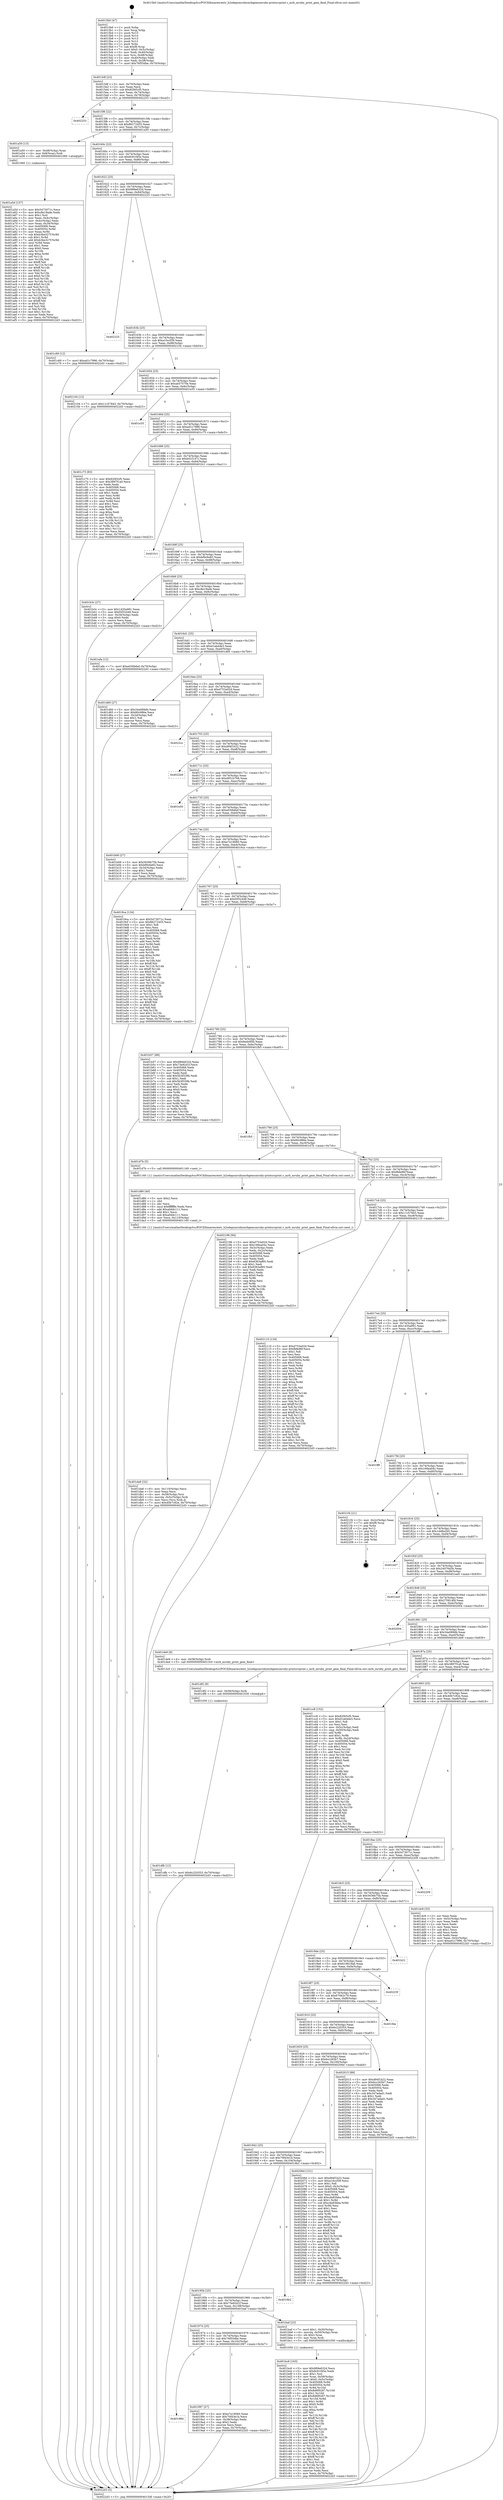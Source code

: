 digraph "0x4015b0" {
  label = "0x4015b0 (/mnt/c/Users/mathe/Desktop/tcc/POCII/binaries/extr_h2odepsmrubymrbgemsmruby-printsrcprint.c_mrb_mruby_print_gem_final_Final-ollvm.out::main(0))"
  labelloc = "t"
  node[shape=record]

  Entry [label="",width=0.3,height=0.3,shape=circle,fillcolor=black,style=filled]
  "0x4015df" [label="{
     0x4015df [23]\l
     | [instrs]\l
     &nbsp;&nbsp;0x4015df \<+3\>: mov -0x70(%rbp),%eax\l
     &nbsp;&nbsp;0x4015e2 \<+2\>: mov %eax,%ecx\l
     &nbsp;&nbsp;0x4015e4 \<+6\>: sub $0x82f45cf5,%ecx\l
     &nbsp;&nbsp;0x4015ea \<+3\>: mov %eax,-0x74(%rbp)\l
     &nbsp;&nbsp;0x4015ed \<+3\>: mov %ecx,-0x78(%rbp)\l
     &nbsp;&nbsp;0x4015f0 \<+6\>: je 0000000000402253 \<main+0xca3\>\l
  }"]
  "0x402253" [label="{
     0x402253\l
  }", style=dashed]
  "0x4015f6" [label="{
     0x4015f6 [22]\l
     | [instrs]\l
     &nbsp;&nbsp;0x4015f6 \<+5\>: jmp 00000000004015fb \<main+0x4b\>\l
     &nbsp;&nbsp;0x4015fb \<+3\>: mov -0x74(%rbp),%eax\l
     &nbsp;&nbsp;0x4015fe \<+5\>: sub $0x86272455,%eax\l
     &nbsp;&nbsp;0x401603 \<+3\>: mov %eax,-0x7c(%rbp)\l
     &nbsp;&nbsp;0x401606 \<+6\>: je 0000000000401a50 \<main+0x4a0\>\l
  }"]
  Exit [label="",width=0.3,height=0.3,shape=circle,fillcolor=black,style=filled,peripheries=2]
  "0x401a50" [label="{
     0x401a50 [13]\l
     | [instrs]\l
     &nbsp;&nbsp;0x401a50 \<+4\>: mov -0x48(%rbp),%rax\l
     &nbsp;&nbsp;0x401a54 \<+4\>: mov 0x8(%rax),%rdi\l
     &nbsp;&nbsp;0x401a58 \<+5\>: call 0000000000401060 \<atoi@plt\>\l
     | [calls]\l
     &nbsp;&nbsp;0x401060 \{1\} (unknown)\l
  }"]
  "0x40160c" [label="{
     0x40160c [22]\l
     | [instrs]\l
     &nbsp;&nbsp;0x40160c \<+5\>: jmp 0000000000401611 \<main+0x61\>\l
     &nbsp;&nbsp;0x401611 \<+3\>: mov -0x74(%rbp),%eax\l
     &nbsp;&nbsp;0x401614 \<+5\>: sub $0x8c91f45e,%eax\l
     &nbsp;&nbsp;0x401619 \<+3\>: mov %eax,-0x80(%rbp)\l
     &nbsp;&nbsp;0x40161c \<+6\>: je 0000000000401c69 \<main+0x6b9\>\l
  }"]
  "0x401dfb" [label="{
     0x401dfb [12]\l
     | [instrs]\l
     &nbsp;&nbsp;0x401dfb \<+7\>: movl $0x6c220353,-0x70(%rbp)\l
     &nbsp;&nbsp;0x401e02 \<+5\>: jmp 00000000004022d3 \<main+0xd23\>\l
  }"]
  "0x401c69" [label="{
     0x401c69 [12]\l
     | [instrs]\l
     &nbsp;&nbsp;0x401c69 \<+7\>: movl $0xad1c7996,-0x70(%rbp)\l
     &nbsp;&nbsp;0x401c70 \<+5\>: jmp 00000000004022d3 \<main+0xd23\>\l
  }"]
  "0x401622" [label="{
     0x401622 [25]\l
     | [instrs]\l
     &nbsp;&nbsp;0x401622 \<+5\>: jmp 0000000000401627 \<main+0x77\>\l
     &nbsp;&nbsp;0x401627 \<+3\>: mov -0x74(%rbp),%eax\l
     &nbsp;&nbsp;0x40162a \<+5\>: sub $0x989e632d,%eax\l
     &nbsp;&nbsp;0x40162f \<+6\>: mov %eax,-0x84(%rbp)\l
     &nbsp;&nbsp;0x401635 \<+6\>: je 0000000000402225 \<main+0xc75\>\l
  }"]
  "0x401df2" [label="{
     0x401df2 [9]\l
     | [instrs]\l
     &nbsp;&nbsp;0x401df2 \<+4\>: mov -0x58(%rbp),%rdi\l
     &nbsp;&nbsp;0x401df6 \<+5\>: call 0000000000401030 \<free@plt\>\l
     | [calls]\l
     &nbsp;&nbsp;0x401030 \{1\} (unknown)\l
  }"]
  "0x402225" [label="{
     0x402225\l
  }", style=dashed]
  "0x40163b" [label="{
     0x40163b [25]\l
     | [instrs]\l
     &nbsp;&nbsp;0x40163b \<+5\>: jmp 0000000000401640 \<main+0x90\>\l
     &nbsp;&nbsp;0x401640 \<+3\>: mov -0x74(%rbp),%eax\l
     &nbsp;&nbsp;0x401643 \<+5\>: sub $0xa10ccf39,%eax\l
     &nbsp;&nbsp;0x401648 \<+6\>: mov %eax,-0x88(%rbp)\l
     &nbsp;&nbsp;0x40164e \<+6\>: je 0000000000402104 \<main+0xb54\>\l
  }"]
  "0x401da8" [label="{
     0x401da8 [32]\l
     | [instrs]\l
     &nbsp;&nbsp;0x401da8 \<+6\>: mov -0x110(%rbp),%ecx\l
     &nbsp;&nbsp;0x401dae \<+3\>: imul %eax,%ecx\l
     &nbsp;&nbsp;0x401db1 \<+4\>: mov -0x58(%rbp),%rsi\l
     &nbsp;&nbsp;0x401db5 \<+4\>: movslq -0x5c(%rbp),%rdi\l
     &nbsp;&nbsp;0x401db9 \<+3\>: mov %ecx,(%rsi,%rdi,4)\l
     &nbsp;&nbsp;0x401dbc \<+7\>: movl $0x40b7c92e,-0x70(%rbp)\l
     &nbsp;&nbsp;0x401dc3 \<+5\>: jmp 00000000004022d3 \<main+0xd23\>\l
  }"]
  "0x402104" [label="{
     0x402104 [12]\l
     | [instrs]\l
     &nbsp;&nbsp;0x402104 \<+7\>: movl $0x11c57843,-0x70(%rbp)\l
     &nbsp;&nbsp;0x40210b \<+5\>: jmp 00000000004022d3 \<main+0xd23\>\l
  }"]
  "0x401654" [label="{
     0x401654 [25]\l
     | [instrs]\l
     &nbsp;&nbsp;0x401654 \<+5\>: jmp 0000000000401659 \<main+0xa9\>\l
     &nbsp;&nbsp;0x401659 \<+3\>: mov -0x74(%rbp),%eax\l
     &nbsp;&nbsp;0x40165c \<+5\>: sub $0xab57570e,%eax\l
     &nbsp;&nbsp;0x401661 \<+6\>: mov %eax,-0x8c(%rbp)\l
     &nbsp;&nbsp;0x401667 \<+6\>: je 0000000000401e35 \<main+0x885\>\l
  }"]
  "0x401d80" [label="{
     0x401d80 [40]\l
     | [instrs]\l
     &nbsp;&nbsp;0x401d80 \<+5\>: mov $0x2,%ecx\l
     &nbsp;&nbsp;0x401d85 \<+1\>: cltd\l
     &nbsp;&nbsp;0x401d86 \<+2\>: idiv %ecx\l
     &nbsp;&nbsp;0x401d88 \<+6\>: imul $0xfffffffe,%edx,%ecx\l
     &nbsp;&nbsp;0x401d8e \<+6\>: add $0xa0ddc111,%ecx\l
     &nbsp;&nbsp;0x401d94 \<+3\>: add $0x1,%ecx\l
     &nbsp;&nbsp;0x401d97 \<+6\>: sub $0xa0ddc111,%ecx\l
     &nbsp;&nbsp;0x401d9d \<+6\>: mov %ecx,-0x110(%rbp)\l
     &nbsp;&nbsp;0x401da3 \<+5\>: call 0000000000401160 \<next_i\>\l
     | [calls]\l
     &nbsp;&nbsp;0x401160 \{1\} (/mnt/c/Users/mathe/Desktop/tcc/POCII/binaries/extr_h2odepsmrubymrbgemsmruby-printsrcprint.c_mrb_mruby_print_gem_final_Final-ollvm.out::next_i)\l
  }"]
  "0x401e35" [label="{
     0x401e35\l
  }", style=dashed]
  "0x40166d" [label="{
     0x40166d [25]\l
     | [instrs]\l
     &nbsp;&nbsp;0x40166d \<+5\>: jmp 0000000000401672 \<main+0xc2\>\l
     &nbsp;&nbsp;0x401672 \<+3\>: mov -0x74(%rbp),%eax\l
     &nbsp;&nbsp;0x401675 \<+5\>: sub $0xad1c7996,%eax\l
     &nbsp;&nbsp;0x40167a \<+6\>: mov %eax,-0x90(%rbp)\l
     &nbsp;&nbsp;0x401680 \<+6\>: je 0000000000401c75 \<main+0x6c5\>\l
  }"]
  "0x401bc6" [label="{
     0x401bc6 [163]\l
     | [instrs]\l
     &nbsp;&nbsp;0x401bc6 \<+5\>: mov $0x989e632d,%ecx\l
     &nbsp;&nbsp;0x401bcb \<+5\>: mov $0x8c91f45e,%edx\l
     &nbsp;&nbsp;0x401bd0 \<+3\>: mov $0x1,%sil\l
     &nbsp;&nbsp;0x401bd3 \<+4\>: mov %rax,-0x58(%rbp)\l
     &nbsp;&nbsp;0x401bd7 \<+7\>: movl $0x0,-0x5c(%rbp)\l
     &nbsp;&nbsp;0x401bde \<+8\>: mov 0x405068,%r8d\l
     &nbsp;&nbsp;0x401be6 \<+8\>: mov 0x405054,%r9d\l
     &nbsp;&nbsp;0x401bee \<+3\>: mov %r8d,%r10d\l
     &nbsp;&nbsp;0x401bf1 \<+7\>: sub $0x8d6f0287,%r10d\l
     &nbsp;&nbsp;0x401bf8 \<+4\>: sub $0x1,%r10d\l
     &nbsp;&nbsp;0x401bfc \<+7\>: add $0x8d6f0287,%r10d\l
     &nbsp;&nbsp;0x401c03 \<+4\>: imul %r10d,%r8d\l
     &nbsp;&nbsp;0x401c07 \<+4\>: and $0x1,%r8d\l
     &nbsp;&nbsp;0x401c0b \<+4\>: cmp $0x0,%r8d\l
     &nbsp;&nbsp;0x401c0f \<+4\>: sete %r11b\l
     &nbsp;&nbsp;0x401c13 \<+4\>: cmp $0xa,%r9d\l
     &nbsp;&nbsp;0x401c17 \<+3\>: setl %bl\l
     &nbsp;&nbsp;0x401c1a \<+3\>: mov %r11b,%r14b\l
     &nbsp;&nbsp;0x401c1d \<+4\>: xor $0xff,%r14b\l
     &nbsp;&nbsp;0x401c21 \<+3\>: mov %bl,%r15b\l
     &nbsp;&nbsp;0x401c24 \<+4\>: xor $0xff,%r15b\l
     &nbsp;&nbsp;0x401c28 \<+4\>: xor $0x1,%sil\l
     &nbsp;&nbsp;0x401c2c \<+3\>: mov %r14b,%r12b\l
     &nbsp;&nbsp;0x401c2f \<+4\>: and $0xff,%r12b\l
     &nbsp;&nbsp;0x401c33 \<+3\>: and %sil,%r11b\l
     &nbsp;&nbsp;0x401c36 \<+3\>: mov %r15b,%r13b\l
     &nbsp;&nbsp;0x401c39 \<+4\>: and $0xff,%r13b\l
     &nbsp;&nbsp;0x401c3d \<+3\>: and %sil,%bl\l
     &nbsp;&nbsp;0x401c40 \<+3\>: or %r11b,%r12b\l
     &nbsp;&nbsp;0x401c43 \<+3\>: or %bl,%r13b\l
     &nbsp;&nbsp;0x401c46 \<+3\>: xor %r13b,%r12b\l
     &nbsp;&nbsp;0x401c49 \<+3\>: or %r15b,%r14b\l
     &nbsp;&nbsp;0x401c4c \<+4\>: xor $0xff,%r14b\l
     &nbsp;&nbsp;0x401c50 \<+4\>: or $0x1,%sil\l
     &nbsp;&nbsp;0x401c54 \<+3\>: and %sil,%r14b\l
     &nbsp;&nbsp;0x401c57 \<+3\>: or %r14b,%r12b\l
     &nbsp;&nbsp;0x401c5a \<+4\>: test $0x1,%r12b\l
     &nbsp;&nbsp;0x401c5e \<+3\>: cmovne %edx,%ecx\l
     &nbsp;&nbsp;0x401c61 \<+3\>: mov %ecx,-0x70(%rbp)\l
     &nbsp;&nbsp;0x401c64 \<+5\>: jmp 00000000004022d3 \<main+0xd23\>\l
  }"]
  "0x401c75" [label="{
     0x401c75 [83]\l
     | [instrs]\l
     &nbsp;&nbsp;0x401c75 \<+5\>: mov $0x82f45cf5,%eax\l
     &nbsp;&nbsp;0x401c7a \<+5\>: mov $0x3897f1a0,%ecx\l
     &nbsp;&nbsp;0x401c7f \<+2\>: xor %edx,%edx\l
     &nbsp;&nbsp;0x401c81 \<+7\>: mov 0x405068,%esi\l
     &nbsp;&nbsp;0x401c88 \<+7\>: mov 0x405054,%edi\l
     &nbsp;&nbsp;0x401c8f \<+3\>: sub $0x1,%edx\l
     &nbsp;&nbsp;0x401c92 \<+3\>: mov %esi,%r8d\l
     &nbsp;&nbsp;0x401c95 \<+3\>: add %edx,%r8d\l
     &nbsp;&nbsp;0x401c98 \<+4\>: imul %r8d,%esi\l
     &nbsp;&nbsp;0x401c9c \<+3\>: and $0x1,%esi\l
     &nbsp;&nbsp;0x401c9f \<+3\>: cmp $0x0,%esi\l
     &nbsp;&nbsp;0x401ca2 \<+4\>: sete %r9b\l
     &nbsp;&nbsp;0x401ca6 \<+3\>: cmp $0xa,%edi\l
     &nbsp;&nbsp;0x401ca9 \<+4\>: setl %r10b\l
     &nbsp;&nbsp;0x401cad \<+3\>: mov %r9b,%r11b\l
     &nbsp;&nbsp;0x401cb0 \<+3\>: and %r10b,%r11b\l
     &nbsp;&nbsp;0x401cb3 \<+3\>: xor %r10b,%r9b\l
     &nbsp;&nbsp;0x401cb6 \<+3\>: or %r9b,%r11b\l
     &nbsp;&nbsp;0x401cb9 \<+4\>: test $0x1,%r11b\l
     &nbsp;&nbsp;0x401cbd \<+3\>: cmovne %ecx,%eax\l
     &nbsp;&nbsp;0x401cc0 \<+3\>: mov %eax,-0x70(%rbp)\l
     &nbsp;&nbsp;0x401cc3 \<+5\>: jmp 00000000004022d3 \<main+0xd23\>\l
  }"]
  "0x401686" [label="{
     0x401686 [25]\l
     | [instrs]\l
     &nbsp;&nbsp;0x401686 \<+5\>: jmp 000000000040168b \<main+0xdb\>\l
     &nbsp;&nbsp;0x40168b \<+3\>: mov -0x74(%rbp),%eax\l
     &nbsp;&nbsp;0x40168e \<+5\>: sub $0xb01f147c,%eax\l
     &nbsp;&nbsp;0x401693 \<+6\>: mov %eax,-0x94(%rbp)\l
     &nbsp;&nbsp;0x401699 \<+6\>: je 0000000000401fc1 \<main+0xa11\>\l
  }"]
  "0x401a5d" [label="{
     0x401a5d [157]\l
     | [instrs]\l
     &nbsp;&nbsp;0x401a5d \<+5\>: mov $0x5473071c,%ecx\l
     &nbsp;&nbsp;0x401a62 \<+5\>: mov $0xc8e19ade,%edx\l
     &nbsp;&nbsp;0x401a67 \<+3\>: mov $0x1,%sil\l
     &nbsp;&nbsp;0x401a6a \<+3\>: mov %eax,-0x4c(%rbp)\l
     &nbsp;&nbsp;0x401a6d \<+3\>: mov -0x4c(%rbp),%eax\l
     &nbsp;&nbsp;0x401a70 \<+3\>: mov %eax,-0x34(%rbp)\l
     &nbsp;&nbsp;0x401a73 \<+7\>: mov 0x405068,%eax\l
     &nbsp;&nbsp;0x401a7a \<+8\>: mov 0x405054,%r8d\l
     &nbsp;&nbsp;0x401a82 \<+3\>: mov %eax,%r9d\l
     &nbsp;&nbsp;0x401a85 \<+7\>: sub $0xb3be327f,%r9d\l
     &nbsp;&nbsp;0x401a8c \<+4\>: sub $0x1,%r9d\l
     &nbsp;&nbsp;0x401a90 \<+7\>: add $0xb3be327f,%r9d\l
     &nbsp;&nbsp;0x401a97 \<+4\>: imul %r9d,%eax\l
     &nbsp;&nbsp;0x401a9b \<+3\>: and $0x1,%eax\l
     &nbsp;&nbsp;0x401a9e \<+3\>: cmp $0x0,%eax\l
     &nbsp;&nbsp;0x401aa1 \<+4\>: sete %r10b\l
     &nbsp;&nbsp;0x401aa5 \<+4\>: cmp $0xa,%r8d\l
     &nbsp;&nbsp;0x401aa9 \<+4\>: setl %r11b\l
     &nbsp;&nbsp;0x401aad \<+3\>: mov %r10b,%bl\l
     &nbsp;&nbsp;0x401ab0 \<+3\>: xor $0xff,%bl\l
     &nbsp;&nbsp;0x401ab3 \<+3\>: mov %r11b,%r14b\l
     &nbsp;&nbsp;0x401ab6 \<+4\>: xor $0xff,%r14b\l
     &nbsp;&nbsp;0x401aba \<+4\>: xor $0x0,%sil\l
     &nbsp;&nbsp;0x401abe \<+3\>: mov %bl,%r15b\l
     &nbsp;&nbsp;0x401ac1 \<+4\>: and $0x0,%r15b\l
     &nbsp;&nbsp;0x401ac5 \<+3\>: and %sil,%r10b\l
     &nbsp;&nbsp;0x401ac8 \<+3\>: mov %r14b,%r12b\l
     &nbsp;&nbsp;0x401acb \<+4\>: and $0x0,%r12b\l
     &nbsp;&nbsp;0x401acf \<+3\>: and %sil,%r11b\l
     &nbsp;&nbsp;0x401ad2 \<+3\>: or %r10b,%r15b\l
     &nbsp;&nbsp;0x401ad5 \<+3\>: or %r11b,%r12b\l
     &nbsp;&nbsp;0x401ad8 \<+3\>: xor %r12b,%r15b\l
     &nbsp;&nbsp;0x401adb \<+3\>: or %r14b,%bl\l
     &nbsp;&nbsp;0x401ade \<+3\>: xor $0xff,%bl\l
     &nbsp;&nbsp;0x401ae1 \<+4\>: or $0x0,%sil\l
     &nbsp;&nbsp;0x401ae5 \<+3\>: and %sil,%bl\l
     &nbsp;&nbsp;0x401ae8 \<+3\>: or %bl,%r15b\l
     &nbsp;&nbsp;0x401aeb \<+4\>: test $0x1,%r15b\l
     &nbsp;&nbsp;0x401aef \<+3\>: cmovne %edx,%ecx\l
     &nbsp;&nbsp;0x401af2 \<+3\>: mov %ecx,-0x70(%rbp)\l
     &nbsp;&nbsp;0x401af5 \<+5\>: jmp 00000000004022d3 \<main+0xd23\>\l
  }"]
  "0x401fc1" [label="{
     0x401fc1\l
  }", style=dashed]
  "0x40169f" [label="{
     0x40169f [25]\l
     | [instrs]\l
     &nbsp;&nbsp;0x40169f \<+5\>: jmp 00000000004016a4 \<main+0xf4\>\l
     &nbsp;&nbsp;0x4016a4 \<+3\>: mov -0x74(%rbp),%eax\l
     &nbsp;&nbsp;0x4016a7 \<+5\>: sub $0xbf9c6e83,%eax\l
     &nbsp;&nbsp;0x4016ac \<+6\>: mov %eax,-0x98(%rbp)\l
     &nbsp;&nbsp;0x4016b2 \<+6\>: je 0000000000401b3c \<main+0x58c\>\l
  }"]
  "0x4015b0" [label="{
     0x4015b0 [47]\l
     | [instrs]\l
     &nbsp;&nbsp;0x4015b0 \<+1\>: push %rbp\l
     &nbsp;&nbsp;0x4015b1 \<+3\>: mov %rsp,%rbp\l
     &nbsp;&nbsp;0x4015b4 \<+2\>: push %r15\l
     &nbsp;&nbsp;0x4015b6 \<+2\>: push %r14\l
     &nbsp;&nbsp;0x4015b8 \<+2\>: push %r13\l
     &nbsp;&nbsp;0x4015ba \<+2\>: push %r12\l
     &nbsp;&nbsp;0x4015bc \<+1\>: push %rbx\l
     &nbsp;&nbsp;0x4015bd \<+7\>: sub $0xf8,%rsp\l
     &nbsp;&nbsp;0x4015c4 \<+7\>: movl $0x0,-0x3c(%rbp)\l
     &nbsp;&nbsp;0x4015cb \<+3\>: mov %edi,-0x40(%rbp)\l
     &nbsp;&nbsp;0x4015ce \<+4\>: mov %rsi,-0x48(%rbp)\l
     &nbsp;&nbsp;0x4015d2 \<+3\>: mov -0x40(%rbp),%edi\l
     &nbsp;&nbsp;0x4015d5 \<+3\>: mov %edi,-0x38(%rbp)\l
     &nbsp;&nbsp;0x4015d8 \<+7\>: movl $0x76f55dbe,-0x70(%rbp)\l
  }"]
  "0x401b3c" [label="{
     0x401b3c [27]\l
     | [instrs]\l
     &nbsp;&nbsp;0x401b3c \<+5\>: mov $0x1435a991,%eax\l
     &nbsp;&nbsp;0x401b41 \<+5\>: mov $0xf2f32449,%ecx\l
     &nbsp;&nbsp;0x401b46 \<+3\>: mov -0x34(%rbp),%edx\l
     &nbsp;&nbsp;0x401b49 \<+3\>: cmp $0x0,%edx\l
     &nbsp;&nbsp;0x401b4c \<+3\>: cmove %ecx,%eax\l
     &nbsp;&nbsp;0x401b4f \<+3\>: mov %eax,-0x70(%rbp)\l
     &nbsp;&nbsp;0x401b52 \<+5\>: jmp 00000000004022d3 \<main+0xd23\>\l
  }"]
  "0x4016b8" [label="{
     0x4016b8 [25]\l
     | [instrs]\l
     &nbsp;&nbsp;0x4016b8 \<+5\>: jmp 00000000004016bd \<main+0x10d\>\l
     &nbsp;&nbsp;0x4016bd \<+3\>: mov -0x74(%rbp),%eax\l
     &nbsp;&nbsp;0x4016c0 \<+5\>: sub $0xc8e19ade,%eax\l
     &nbsp;&nbsp;0x4016c5 \<+6\>: mov %eax,-0x9c(%rbp)\l
     &nbsp;&nbsp;0x4016cb \<+6\>: je 0000000000401afa \<main+0x54a\>\l
  }"]
  "0x4022d3" [label="{
     0x4022d3 [5]\l
     | [instrs]\l
     &nbsp;&nbsp;0x4022d3 \<+5\>: jmp 00000000004015df \<main+0x2f\>\l
  }"]
  "0x401afa" [label="{
     0x401afa [12]\l
     | [instrs]\l
     &nbsp;&nbsp;0x401afa \<+7\>: movl $0xe030b6ef,-0x70(%rbp)\l
     &nbsp;&nbsp;0x401b01 \<+5\>: jmp 00000000004022d3 \<main+0xd23\>\l
  }"]
  "0x4016d1" [label="{
     0x4016d1 [25]\l
     | [instrs]\l
     &nbsp;&nbsp;0x4016d1 \<+5\>: jmp 00000000004016d6 \<main+0x126\>\l
     &nbsp;&nbsp;0x4016d6 \<+3\>: mov -0x74(%rbp),%eax\l
     &nbsp;&nbsp;0x4016d9 \<+5\>: sub $0xd1ab4de3,%eax\l
     &nbsp;&nbsp;0x4016de \<+6\>: mov %eax,-0xa0(%rbp)\l
     &nbsp;&nbsp;0x4016e4 \<+6\>: je 0000000000401d60 \<main+0x7b0\>\l
  }"]
  "0x40198d" [label="{
     0x40198d\l
  }", style=dashed]
  "0x401d60" [label="{
     0x401d60 [27]\l
     | [instrs]\l
     &nbsp;&nbsp;0x401d60 \<+5\>: mov $0x34a089db,%eax\l
     &nbsp;&nbsp;0x401d65 \<+5\>: mov $0x80c986e,%ecx\l
     &nbsp;&nbsp;0x401d6a \<+3\>: mov -0x2d(%rbp),%dl\l
     &nbsp;&nbsp;0x401d6d \<+3\>: test $0x1,%dl\l
     &nbsp;&nbsp;0x401d70 \<+3\>: cmovne %ecx,%eax\l
     &nbsp;&nbsp;0x401d73 \<+3\>: mov %eax,-0x70(%rbp)\l
     &nbsp;&nbsp;0x401d76 \<+5\>: jmp 00000000004022d3 \<main+0xd23\>\l
  }"]
  "0x4016ea" [label="{
     0x4016ea [25]\l
     | [instrs]\l
     &nbsp;&nbsp;0x4016ea \<+5\>: jmp 00000000004016ef \<main+0x13f\>\l
     &nbsp;&nbsp;0x4016ef \<+3\>: mov -0x74(%rbp),%eax\l
     &nbsp;&nbsp;0x4016f2 \<+5\>: sub $0xd753a02d,%eax\l
     &nbsp;&nbsp;0x4016f7 \<+6\>: mov %eax,-0xa4(%rbp)\l
     &nbsp;&nbsp;0x4016fd \<+6\>: je 00000000004022cc \<main+0xd1c\>\l
  }"]
  "0x401997" [label="{
     0x401997 [27]\l
     | [instrs]\l
     &nbsp;&nbsp;0x401997 \<+5\>: mov $0xe7e19060,%eax\l
     &nbsp;&nbsp;0x40199c \<+5\>: mov $0x70f43e1b,%ecx\l
     &nbsp;&nbsp;0x4019a1 \<+3\>: mov -0x38(%rbp),%edx\l
     &nbsp;&nbsp;0x4019a4 \<+3\>: cmp $0x2,%edx\l
     &nbsp;&nbsp;0x4019a7 \<+3\>: cmovne %ecx,%eax\l
     &nbsp;&nbsp;0x4019aa \<+3\>: mov %eax,-0x70(%rbp)\l
     &nbsp;&nbsp;0x4019ad \<+5\>: jmp 00000000004022d3 \<main+0xd23\>\l
  }"]
  "0x4022cc" [label="{
     0x4022cc\l
  }", style=dashed]
  "0x401703" [label="{
     0x401703 [25]\l
     | [instrs]\l
     &nbsp;&nbsp;0x401703 \<+5\>: jmp 0000000000401708 \<main+0x158\>\l
     &nbsp;&nbsp;0x401708 \<+3\>: mov -0x74(%rbp),%eax\l
     &nbsp;&nbsp;0x40170b \<+5\>: sub $0xd94f1b22,%eax\l
     &nbsp;&nbsp;0x401710 \<+6\>: mov %eax,-0xa8(%rbp)\l
     &nbsp;&nbsp;0x401716 \<+6\>: je 00000000004022b9 \<main+0xd09\>\l
  }"]
  "0x401974" [label="{
     0x401974 [25]\l
     | [instrs]\l
     &nbsp;&nbsp;0x401974 \<+5\>: jmp 0000000000401979 \<main+0x3c9\>\l
     &nbsp;&nbsp;0x401979 \<+3\>: mov -0x74(%rbp),%eax\l
     &nbsp;&nbsp;0x40197c \<+5\>: sub $0x76f55dbe,%eax\l
     &nbsp;&nbsp;0x401981 \<+6\>: mov %eax,-0x10c(%rbp)\l
     &nbsp;&nbsp;0x401987 \<+6\>: je 0000000000401997 \<main+0x3e7\>\l
  }"]
  "0x4022b9" [label="{
     0x4022b9\l
  }", style=dashed]
  "0x40171c" [label="{
     0x40171c [25]\l
     | [instrs]\l
     &nbsp;&nbsp;0x40171c \<+5\>: jmp 0000000000401721 \<main+0x171\>\l
     &nbsp;&nbsp;0x401721 \<+3\>: mov -0x74(%rbp),%eax\l
     &nbsp;&nbsp;0x401724 \<+5\>: sub $0xd951b766,%eax\l
     &nbsp;&nbsp;0x401729 \<+6\>: mov %eax,-0xac(%rbp)\l
     &nbsp;&nbsp;0x40172f \<+6\>: je 0000000000401e50 \<main+0x8a0\>\l
  }"]
  "0x401baf" [label="{
     0x401baf [23]\l
     | [instrs]\l
     &nbsp;&nbsp;0x401baf \<+7\>: movl $0x1,-0x50(%rbp)\l
     &nbsp;&nbsp;0x401bb6 \<+4\>: movslq -0x50(%rbp),%rax\l
     &nbsp;&nbsp;0x401bba \<+4\>: shl $0x2,%rax\l
     &nbsp;&nbsp;0x401bbe \<+3\>: mov %rax,%rdi\l
     &nbsp;&nbsp;0x401bc1 \<+5\>: call 0000000000401050 \<malloc@plt\>\l
     | [calls]\l
     &nbsp;&nbsp;0x401050 \{1\} (unknown)\l
  }"]
  "0x401e50" [label="{
     0x401e50\l
  }", style=dashed]
  "0x401735" [label="{
     0x401735 [25]\l
     | [instrs]\l
     &nbsp;&nbsp;0x401735 \<+5\>: jmp 000000000040173a \<main+0x18a\>\l
     &nbsp;&nbsp;0x40173a \<+3\>: mov -0x74(%rbp),%eax\l
     &nbsp;&nbsp;0x40173d \<+5\>: sub $0xe030b6ef,%eax\l
     &nbsp;&nbsp;0x401742 \<+6\>: mov %eax,-0xb0(%rbp)\l
     &nbsp;&nbsp;0x401748 \<+6\>: je 0000000000401b06 \<main+0x556\>\l
  }"]
  "0x40195b" [label="{
     0x40195b [25]\l
     | [instrs]\l
     &nbsp;&nbsp;0x40195b \<+5\>: jmp 0000000000401960 \<main+0x3b0\>\l
     &nbsp;&nbsp;0x401960 \<+3\>: mov -0x74(%rbp),%eax\l
     &nbsp;&nbsp;0x401963 \<+5\>: sub $0x73e92d1f,%eax\l
     &nbsp;&nbsp;0x401968 \<+6\>: mov %eax,-0x108(%rbp)\l
     &nbsp;&nbsp;0x40196e \<+6\>: je 0000000000401baf \<main+0x5ff\>\l
  }"]
  "0x401b06" [label="{
     0x401b06 [27]\l
     | [instrs]\l
     &nbsp;&nbsp;0x401b06 \<+5\>: mov $0x5636b75b,%eax\l
     &nbsp;&nbsp;0x401b0b \<+5\>: mov $0xbf9c6e83,%ecx\l
     &nbsp;&nbsp;0x401b10 \<+3\>: mov -0x34(%rbp),%edx\l
     &nbsp;&nbsp;0x401b13 \<+3\>: cmp $0x1,%edx\l
     &nbsp;&nbsp;0x401b16 \<+3\>: cmovl %ecx,%eax\l
     &nbsp;&nbsp;0x401b19 \<+3\>: mov %eax,-0x70(%rbp)\l
     &nbsp;&nbsp;0x401b1c \<+5\>: jmp 00000000004022d3 \<main+0xd23\>\l
  }"]
  "0x40174e" [label="{
     0x40174e [25]\l
     | [instrs]\l
     &nbsp;&nbsp;0x40174e \<+5\>: jmp 0000000000401753 \<main+0x1a3\>\l
     &nbsp;&nbsp;0x401753 \<+3\>: mov -0x74(%rbp),%eax\l
     &nbsp;&nbsp;0x401756 \<+5\>: sub $0xe7e19060,%eax\l
     &nbsp;&nbsp;0x40175b \<+6\>: mov %eax,-0xb4(%rbp)\l
     &nbsp;&nbsp;0x401761 \<+6\>: je 00000000004019ca \<main+0x41a\>\l
  }"]
  "0x4019b2" [label="{
     0x4019b2\l
  }", style=dashed]
  "0x4019ca" [label="{
     0x4019ca [134]\l
     | [instrs]\l
     &nbsp;&nbsp;0x4019ca \<+5\>: mov $0x5473071c,%eax\l
     &nbsp;&nbsp;0x4019cf \<+5\>: mov $0x86272455,%ecx\l
     &nbsp;&nbsp;0x4019d4 \<+2\>: mov $0x1,%dl\l
     &nbsp;&nbsp;0x4019d6 \<+2\>: xor %esi,%esi\l
     &nbsp;&nbsp;0x4019d8 \<+7\>: mov 0x405068,%edi\l
     &nbsp;&nbsp;0x4019df \<+8\>: mov 0x405054,%r8d\l
     &nbsp;&nbsp;0x4019e7 \<+3\>: sub $0x1,%esi\l
     &nbsp;&nbsp;0x4019ea \<+3\>: mov %edi,%r9d\l
     &nbsp;&nbsp;0x4019ed \<+3\>: add %esi,%r9d\l
     &nbsp;&nbsp;0x4019f0 \<+4\>: imul %r9d,%edi\l
     &nbsp;&nbsp;0x4019f4 \<+3\>: and $0x1,%edi\l
     &nbsp;&nbsp;0x4019f7 \<+3\>: cmp $0x0,%edi\l
     &nbsp;&nbsp;0x4019fa \<+4\>: sete %r10b\l
     &nbsp;&nbsp;0x4019fe \<+4\>: cmp $0xa,%r8d\l
     &nbsp;&nbsp;0x401a02 \<+4\>: setl %r11b\l
     &nbsp;&nbsp;0x401a06 \<+3\>: mov %r10b,%bl\l
     &nbsp;&nbsp;0x401a09 \<+3\>: xor $0xff,%bl\l
     &nbsp;&nbsp;0x401a0c \<+3\>: mov %r11b,%r14b\l
     &nbsp;&nbsp;0x401a0f \<+4\>: xor $0xff,%r14b\l
     &nbsp;&nbsp;0x401a13 \<+3\>: xor $0x0,%dl\l
     &nbsp;&nbsp;0x401a16 \<+3\>: mov %bl,%r15b\l
     &nbsp;&nbsp;0x401a19 \<+4\>: and $0x0,%r15b\l
     &nbsp;&nbsp;0x401a1d \<+3\>: and %dl,%r10b\l
     &nbsp;&nbsp;0x401a20 \<+3\>: mov %r14b,%r12b\l
     &nbsp;&nbsp;0x401a23 \<+4\>: and $0x0,%r12b\l
     &nbsp;&nbsp;0x401a27 \<+3\>: and %dl,%r11b\l
     &nbsp;&nbsp;0x401a2a \<+3\>: or %r10b,%r15b\l
     &nbsp;&nbsp;0x401a2d \<+3\>: or %r11b,%r12b\l
     &nbsp;&nbsp;0x401a30 \<+3\>: xor %r12b,%r15b\l
     &nbsp;&nbsp;0x401a33 \<+3\>: or %r14b,%bl\l
     &nbsp;&nbsp;0x401a36 \<+3\>: xor $0xff,%bl\l
     &nbsp;&nbsp;0x401a39 \<+3\>: or $0x0,%dl\l
     &nbsp;&nbsp;0x401a3c \<+2\>: and %dl,%bl\l
     &nbsp;&nbsp;0x401a3e \<+3\>: or %bl,%r15b\l
     &nbsp;&nbsp;0x401a41 \<+4\>: test $0x1,%r15b\l
     &nbsp;&nbsp;0x401a45 \<+3\>: cmovne %ecx,%eax\l
     &nbsp;&nbsp;0x401a48 \<+3\>: mov %eax,-0x70(%rbp)\l
     &nbsp;&nbsp;0x401a4b \<+5\>: jmp 00000000004022d3 \<main+0xd23\>\l
  }"]
  "0x401767" [label="{
     0x401767 [25]\l
     | [instrs]\l
     &nbsp;&nbsp;0x401767 \<+5\>: jmp 000000000040176c \<main+0x1bc\>\l
     &nbsp;&nbsp;0x40176c \<+3\>: mov -0x74(%rbp),%eax\l
     &nbsp;&nbsp;0x40176f \<+5\>: sub $0xf2f32449,%eax\l
     &nbsp;&nbsp;0x401774 \<+6\>: mov %eax,-0xb8(%rbp)\l
     &nbsp;&nbsp;0x40177a \<+6\>: je 0000000000401b57 \<main+0x5a7\>\l
  }"]
  "0x401942" [label="{
     0x401942 [25]\l
     | [instrs]\l
     &nbsp;&nbsp;0x401942 \<+5\>: jmp 0000000000401947 \<main+0x397\>\l
     &nbsp;&nbsp;0x401947 \<+3\>: mov -0x74(%rbp),%eax\l
     &nbsp;&nbsp;0x40194a \<+5\>: sub $0x70f43e1b,%eax\l
     &nbsp;&nbsp;0x40194f \<+6\>: mov %eax,-0x104(%rbp)\l
     &nbsp;&nbsp;0x401955 \<+6\>: je 00000000004019b2 \<main+0x402\>\l
  }"]
  "0x401b57" [label="{
     0x401b57 [88]\l
     | [instrs]\l
     &nbsp;&nbsp;0x401b57 \<+5\>: mov $0x989e632d,%eax\l
     &nbsp;&nbsp;0x401b5c \<+5\>: mov $0x73e92d1f,%ecx\l
     &nbsp;&nbsp;0x401b61 \<+7\>: mov 0x405068,%edx\l
     &nbsp;&nbsp;0x401b68 \<+7\>: mov 0x405054,%esi\l
     &nbsp;&nbsp;0x401b6f \<+2\>: mov %edx,%edi\l
     &nbsp;&nbsp;0x401b71 \<+6\>: add $0x5b3f339b,%edi\l
     &nbsp;&nbsp;0x401b77 \<+3\>: sub $0x1,%edi\l
     &nbsp;&nbsp;0x401b7a \<+6\>: sub $0x5b3f339b,%edi\l
     &nbsp;&nbsp;0x401b80 \<+3\>: imul %edi,%edx\l
     &nbsp;&nbsp;0x401b83 \<+3\>: and $0x1,%edx\l
     &nbsp;&nbsp;0x401b86 \<+3\>: cmp $0x0,%edx\l
     &nbsp;&nbsp;0x401b89 \<+4\>: sete %r8b\l
     &nbsp;&nbsp;0x401b8d \<+3\>: cmp $0xa,%esi\l
     &nbsp;&nbsp;0x401b90 \<+4\>: setl %r9b\l
     &nbsp;&nbsp;0x401b94 \<+3\>: mov %r8b,%r10b\l
     &nbsp;&nbsp;0x401b97 \<+3\>: and %r9b,%r10b\l
     &nbsp;&nbsp;0x401b9a \<+3\>: xor %r9b,%r8b\l
     &nbsp;&nbsp;0x401b9d \<+3\>: or %r8b,%r10b\l
     &nbsp;&nbsp;0x401ba0 \<+4\>: test $0x1,%r10b\l
     &nbsp;&nbsp;0x401ba4 \<+3\>: cmovne %ecx,%eax\l
     &nbsp;&nbsp;0x401ba7 \<+3\>: mov %eax,-0x70(%rbp)\l
     &nbsp;&nbsp;0x401baa \<+5\>: jmp 00000000004022d3 \<main+0xd23\>\l
  }"]
  "0x401780" [label="{
     0x401780 [25]\l
     | [instrs]\l
     &nbsp;&nbsp;0x401780 \<+5\>: jmp 0000000000401785 \<main+0x1d5\>\l
     &nbsp;&nbsp;0x401785 \<+3\>: mov -0x74(%rbp),%eax\l
     &nbsp;&nbsp;0x401788 \<+5\>: sub $0xfeeb0f5b,%eax\l
     &nbsp;&nbsp;0x40178d \<+6\>: mov %eax,-0xbc(%rbp)\l
     &nbsp;&nbsp;0x401793 \<+6\>: je 0000000000401fb5 \<main+0xa05\>\l
  }"]
  "0x40206d" [label="{
     0x40206d [151]\l
     | [instrs]\l
     &nbsp;&nbsp;0x40206d \<+5\>: mov $0xd94f1b22,%eax\l
     &nbsp;&nbsp;0x402072 \<+5\>: mov $0xa10ccf39,%ecx\l
     &nbsp;&nbsp;0x402077 \<+2\>: mov $0x1,%dl\l
     &nbsp;&nbsp;0x402079 \<+7\>: movl $0x0,-0x3c(%rbp)\l
     &nbsp;&nbsp;0x402080 \<+7\>: mov 0x405068,%esi\l
     &nbsp;&nbsp;0x402087 \<+7\>: mov 0x405054,%edi\l
     &nbsp;&nbsp;0x40208e \<+3\>: mov %esi,%r8d\l
     &nbsp;&nbsp;0x402091 \<+7\>: add $0xcda83bba,%r8d\l
     &nbsp;&nbsp;0x402098 \<+4\>: sub $0x1,%r8d\l
     &nbsp;&nbsp;0x40209c \<+7\>: sub $0xcda83bba,%r8d\l
     &nbsp;&nbsp;0x4020a3 \<+4\>: imul %r8d,%esi\l
     &nbsp;&nbsp;0x4020a7 \<+3\>: and $0x1,%esi\l
     &nbsp;&nbsp;0x4020aa \<+3\>: cmp $0x0,%esi\l
     &nbsp;&nbsp;0x4020ad \<+4\>: sete %r9b\l
     &nbsp;&nbsp;0x4020b1 \<+3\>: cmp $0xa,%edi\l
     &nbsp;&nbsp;0x4020b4 \<+4\>: setl %r10b\l
     &nbsp;&nbsp;0x4020b8 \<+3\>: mov %r9b,%r11b\l
     &nbsp;&nbsp;0x4020bb \<+4\>: xor $0xff,%r11b\l
     &nbsp;&nbsp;0x4020bf \<+3\>: mov %r10b,%bl\l
     &nbsp;&nbsp;0x4020c2 \<+3\>: xor $0xff,%bl\l
     &nbsp;&nbsp;0x4020c5 \<+3\>: xor $0x0,%dl\l
     &nbsp;&nbsp;0x4020c8 \<+3\>: mov %r11b,%r14b\l
     &nbsp;&nbsp;0x4020cb \<+4\>: and $0x0,%r14b\l
     &nbsp;&nbsp;0x4020cf \<+3\>: and %dl,%r9b\l
     &nbsp;&nbsp;0x4020d2 \<+3\>: mov %bl,%r15b\l
     &nbsp;&nbsp;0x4020d5 \<+4\>: and $0x0,%r15b\l
     &nbsp;&nbsp;0x4020d9 \<+3\>: and %dl,%r10b\l
     &nbsp;&nbsp;0x4020dc \<+3\>: or %r9b,%r14b\l
     &nbsp;&nbsp;0x4020df \<+3\>: or %r10b,%r15b\l
     &nbsp;&nbsp;0x4020e2 \<+3\>: xor %r15b,%r14b\l
     &nbsp;&nbsp;0x4020e5 \<+3\>: or %bl,%r11b\l
     &nbsp;&nbsp;0x4020e8 \<+4\>: xor $0xff,%r11b\l
     &nbsp;&nbsp;0x4020ec \<+3\>: or $0x0,%dl\l
     &nbsp;&nbsp;0x4020ef \<+3\>: and %dl,%r11b\l
     &nbsp;&nbsp;0x4020f2 \<+3\>: or %r11b,%r14b\l
     &nbsp;&nbsp;0x4020f5 \<+4\>: test $0x1,%r14b\l
     &nbsp;&nbsp;0x4020f9 \<+3\>: cmovne %ecx,%eax\l
     &nbsp;&nbsp;0x4020fc \<+3\>: mov %eax,-0x70(%rbp)\l
     &nbsp;&nbsp;0x4020ff \<+5\>: jmp 00000000004022d3 \<main+0xd23\>\l
  }"]
  "0x401fb5" [label="{
     0x401fb5\l
  }", style=dashed]
  "0x401799" [label="{
     0x401799 [25]\l
     | [instrs]\l
     &nbsp;&nbsp;0x401799 \<+5\>: jmp 000000000040179e \<main+0x1ee\>\l
     &nbsp;&nbsp;0x40179e \<+3\>: mov -0x74(%rbp),%eax\l
     &nbsp;&nbsp;0x4017a1 \<+5\>: sub $0x80c986e,%eax\l
     &nbsp;&nbsp;0x4017a6 \<+6\>: mov %eax,-0xc0(%rbp)\l
     &nbsp;&nbsp;0x4017ac \<+6\>: je 0000000000401d7b \<main+0x7cb\>\l
  }"]
  "0x401929" [label="{
     0x401929 [25]\l
     | [instrs]\l
     &nbsp;&nbsp;0x401929 \<+5\>: jmp 000000000040192e \<main+0x37e\>\l
     &nbsp;&nbsp;0x40192e \<+3\>: mov -0x74(%rbp),%eax\l
     &nbsp;&nbsp;0x401931 \<+5\>: sub $0x6cc265b7,%eax\l
     &nbsp;&nbsp;0x401936 \<+6\>: mov %eax,-0x100(%rbp)\l
     &nbsp;&nbsp;0x40193c \<+6\>: je 000000000040206d \<main+0xabd\>\l
  }"]
  "0x401d7b" [label="{
     0x401d7b [5]\l
     | [instrs]\l
     &nbsp;&nbsp;0x401d7b \<+5\>: call 0000000000401160 \<next_i\>\l
     | [calls]\l
     &nbsp;&nbsp;0x401160 \{1\} (/mnt/c/Users/mathe/Desktop/tcc/POCII/binaries/extr_h2odepsmrubymrbgemsmruby-printsrcprint.c_mrb_mruby_print_gem_final_Final-ollvm.out::next_i)\l
  }"]
  "0x4017b2" [label="{
     0x4017b2 [25]\l
     | [instrs]\l
     &nbsp;&nbsp;0x4017b2 \<+5\>: jmp 00000000004017b7 \<main+0x207\>\l
     &nbsp;&nbsp;0x4017b7 \<+3\>: mov -0x74(%rbp),%eax\l
     &nbsp;&nbsp;0x4017ba \<+5\>: sub $0xfbfe96f,%eax\l
     &nbsp;&nbsp;0x4017bf \<+6\>: mov %eax,-0xc4(%rbp)\l
     &nbsp;&nbsp;0x4017c5 \<+6\>: je 0000000000402196 \<main+0xbe6\>\l
  }"]
  "0x402015" [label="{
     0x402015 [88]\l
     | [instrs]\l
     &nbsp;&nbsp;0x402015 \<+5\>: mov $0xd94f1b22,%eax\l
     &nbsp;&nbsp;0x40201a \<+5\>: mov $0x6cc265b7,%ecx\l
     &nbsp;&nbsp;0x40201f \<+7\>: mov 0x405068,%edx\l
     &nbsp;&nbsp;0x402026 \<+7\>: mov 0x405054,%esi\l
     &nbsp;&nbsp;0x40202d \<+2\>: mov %edx,%edi\l
     &nbsp;&nbsp;0x40202f \<+6\>: sub $0x347adad1,%edi\l
     &nbsp;&nbsp;0x402035 \<+3\>: sub $0x1,%edi\l
     &nbsp;&nbsp;0x402038 \<+6\>: add $0x347adad1,%edi\l
     &nbsp;&nbsp;0x40203e \<+3\>: imul %edi,%edx\l
     &nbsp;&nbsp;0x402041 \<+3\>: and $0x1,%edx\l
     &nbsp;&nbsp;0x402044 \<+3\>: cmp $0x0,%edx\l
     &nbsp;&nbsp;0x402047 \<+4\>: sete %r8b\l
     &nbsp;&nbsp;0x40204b \<+3\>: cmp $0xa,%esi\l
     &nbsp;&nbsp;0x40204e \<+4\>: setl %r9b\l
     &nbsp;&nbsp;0x402052 \<+3\>: mov %r8b,%r10b\l
     &nbsp;&nbsp;0x402055 \<+3\>: and %r9b,%r10b\l
     &nbsp;&nbsp;0x402058 \<+3\>: xor %r9b,%r8b\l
     &nbsp;&nbsp;0x40205b \<+3\>: or %r8b,%r10b\l
     &nbsp;&nbsp;0x40205e \<+4\>: test $0x1,%r10b\l
     &nbsp;&nbsp;0x402062 \<+3\>: cmovne %ecx,%eax\l
     &nbsp;&nbsp;0x402065 \<+3\>: mov %eax,-0x70(%rbp)\l
     &nbsp;&nbsp;0x402068 \<+5\>: jmp 00000000004022d3 \<main+0xd23\>\l
  }"]
  "0x402196" [label="{
     0x402196 [94]\l
     | [instrs]\l
     &nbsp;&nbsp;0x402196 \<+5\>: mov $0xd753a02d,%eax\l
     &nbsp;&nbsp;0x40219b \<+5\>: mov $0x166ea04c,%ecx\l
     &nbsp;&nbsp;0x4021a0 \<+3\>: mov -0x3c(%rbp),%edx\l
     &nbsp;&nbsp;0x4021a3 \<+3\>: mov %edx,-0x2c(%rbp)\l
     &nbsp;&nbsp;0x4021a6 \<+7\>: mov 0x405068,%edx\l
     &nbsp;&nbsp;0x4021ad \<+7\>: mov 0x405054,%esi\l
     &nbsp;&nbsp;0x4021b4 \<+2\>: mov %edx,%edi\l
     &nbsp;&nbsp;0x4021b6 \<+6\>: add $0x6363af60,%edi\l
     &nbsp;&nbsp;0x4021bc \<+3\>: sub $0x1,%edi\l
     &nbsp;&nbsp;0x4021bf \<+6\>: sub $0x6363af60,%edi\l
     &nbsp;&nbsp;0x4021c5 \<+3\>: imul %edi,%edx\l
     &nbsp;&nbsp;0x4021c8 \<+3\>: and $0x1,%edx\l
     &nbsp;&nbsp;0x4021cb \<+3\>: cmp $0x0,%edx\l
     &nbsp;&nbsp;0x4021ce \<+4\>: sete %r8b\l
     &nbsp;&nbsp;0x4021d2 \<+3\>: cmp $0xa,%esi\l
     &nbsp;&nbsp;0x4021d5 \<+4\>: setl %r9b\l
     &nbsp;&nbsp;0x4021d9 \<+3\>: mov %r8b,%r10b\l
     &nbsp;&nbsp;0x4021dc \<+3\>: and %r9b,%r10b\l
     &nbsp;&nbsp;0x4021df \<+3\>: xor %r9b,%r8b\l
     &nbsp;&nbsp;0x4021e2 \<+3\>: or %r8b,%r10b\l
     &nbsp;&nbsp;0x4021e5 \<+4\>: test $0x1,%r10b\l
     &nbsp;&nbsp;0x4021e9 \<+3\>: cmovne %ecx,%eax\l
     &nbsp;&nbsp;0x4021ec \<+3\>: mov %eax,-0x70(%rbp)\l
     &nbsp;&nbsp;0x4021ef \<+5\>: jmp 00000000004022d3 \<main+0xd23\>\l
  }"]
  "0x4017cb" [label="{
     0x4017cb [25]\l
     | [instrs]\l
     &nbsp;&nbsp;0x4017cb \<+5\>: jmp 00000000004017d0 \<main+0x220\>\l
     &nbsp;&nbsp;0x4017d0 \<+3\>: mov -0x74(%rbp),%eax\l
     &nbsp;&nbsp;0x4017d3 \<+5\>: sub $0x11c57843,%eax\l
     &nbsp;&nbsp;0x4017d8 \<+6\>: mov %eax,-0xc8(%rbp)\l
     &nbsp;&nbsp;0x4017de \<+6\>: je 0000000000402110 \<main+0xb60\>\l
  }"]
  "0x401910" [label="{
     0x401910 [25]\l
     | [instrs]\l
     &nbsp;&nbsp;0x401910 \<+5\>: jmp 0000000000401915 \<main+0x365\>\l
     &nbsp;&nbsp;0x401915 \<+3\>: mov -0x74(%rbp),%eax\l
     &nbsp;&nbsp;0x401918 \<+5\>: sub $0x6c220353,%eax\l
     &nbsp;&nbsp;0x40191d \<+6\>: mov %eax,-0xfc(%rbp)\l
     &nbsp;&nbsp;0x401923 \<+6\>: je 0000000000402015 \<main+0xa65\>\l
  }"]
  "0x402110" [label="{
     0x402110 [134]\l
     | [instrs]\l
     &nbsp;&nbsp;0x402110 \<+5\>: mov $0xd753a02d,%eax\l
     &nbsp;&nbsp;0x402115 \<+5\>: mov $0xfbfe96f,%ecx\l
     &nbsp;&nbsp;0x40211a \<+2\>: mov $0x1,%dl\l
     &nbsp;&nbsp;0x40211c \<+2\>: xor %esi,%esi\l
     &nbsp;&nbsp;0x40211e \<+7\>: mov 0x405068,%edi\l
     &nbsp;&nbsp;0x402125 \<+8\>: mov 0x405054,%r8d\l
     &nbsp;&nbsp;0x40212d \<+3\>: sub $0x1,%esi\l
     &nbsp;&nbsp;0x402130 \<+3\>: mov %edi,%r9d\l
     &nbsp;&nbsp;0x402133 \<+3\>: add %esi,%r9d\l
     &nbsp;&nbsp;0x402136 \<+4\>: imul %r9d,%edi\l
     &nbsp;&nbsp;0x40213a \<+3\>: and $0x1,%edi\l
     &nbsp;&nbsp;0x40213d \<+3\>: cmp $0x0,%edi\l
     &nbsp;&nbsp;0x402140 \<+4\>: sete %r10b\l
     &nbsp;&nbsp;0x402144 \<+4\>: cmp $0xa,%r8d\l
     &nbsp;&nbsp;0x402148 \<+4\>: setl %r11b\l
     &nbsp;&nbsp;0x40214c \<+3\>: mov %r10b,%bl\l
     &nbsp;&nbsp;0x40214f \<+3\>: xor $0xff,%bl\l
     &nbsp;&nbsp;0x402152 \<+3\>: mov %r11b,%r14b\l
     &nbsp;&nbsp;0x402155 \<+4\>: xor $0xff,%r14b\l
     &nbsp;&nbsp;0x402159 \<+3\>: xor $0x1,%dl\l
     &nbsp;&nbsp;0x40215c \<+3\>: mov %bl,%r15b\l
     &nbsp;&nbsp;0x40215f \<+4\>: and $0xff,%r15b\l
     &nbsp;&nbsp;0x402163 \<+3\>: and %dl,%r10b\l
     &nbsp;&nbsp;0x402166 \<+3\>: mov %r14b,%r12b\l
     &nbsp;&nbsp;0x402169 \<+4\>: and $0xff,%r12b\l
     &nbsp;&nbsp;0x40216d \<+3\>: and %dl,%r11b\l
     &nbsp;&nbsp;0x402170 \<+3\>: or %r10b,%r15b\l
     &nbsp;&nbsp;0x402173 \<+3\>: or %r11b,%r12b\l
     &nbsp;&nbsp;0x402176 \<+3\>: xor %r12b,%r15b\l
     &nbsp;&nbsp;0x402179 \<+3\>: or %r14b,%bl\l
     &nbsp;&nbsp;0x40217c \<+3\>: xor $0xff,%bl\l
     &nbsp;&nbsp;0x40217f \<+3\>: or $0x1,%dl\l
     &nbsp;&nbsp;0x402182 \<+2\>: and %dl,%bl\l
     &nbsp;&nbsp;0x402184 \<+3\>: or %bl,%r15b\l
     &nbsp;&nbsp;0x402187 \<+4\>: test $0x1,%r15b\l
     &nbsp;&nbsp;0x40218b \<+3\>: cmovne %ecx,%eax\l
     &nbsp;&nbsp;0x40218e \<+3\>: mov %eax,-0x70(%rbp)\l
     &nbsp;&nbsp;0x402191 \<+5\>: jmp 00000000004022d3 \<main+0xd23\>\l
  }"]
  "0x4017e4" [label="{
     0x4017e4 [25]\l
     | [instrs]\l
     &nbsp;&nbsp;0x4017e4 \<+5\>: jmp 00000000004017e9 \<main+0x239\>\l
     &nbsp;&nbsp;0x4017e9 \<+3\>: mov -0x74(%rbp),%eax\l
     &nbsp;&nbsp;0x4017ec \<+5\>: sub $0x1435a991,%eax\l
     &nbsp;&nbsp;0x4017f1 \<+6\>: mov %eax,-0xcc(%rbp)\l
     &nbsp;&nbsp;0x4017f7 \<+6\>: je 0000000000401ff8 \<main+0xa48\>\l
  }"]
  "0x401fda" [label="{
     0x401fda\l
  }", style=dashed]
  "0x401ff8" [label="{
     0x401ff8\l
  }", style=dashed]
  "0x4017fd" [label="{
     0x4017fd [25]\l
     | [instrs]\l
     &nbsp;&nbsp;0x4017fd \<+5\>: jmp 0000000000401802 \<main+0x252\>\l
     &nbsp;&nbsp;0x401802 \<+3\>: mov -0x74(%rbp),%eax\l
     &nbsp;&nbsp;0x401805 \<+5\>: sub $0x166ea04c,%eax\l
     &nbsp;&nbsp;0x40180a \<+6\>: mov %eax,-0xd0(%rbp)\l
     &nbsp;&nbsp;0x401810 \<+6\>: je 00000000004021f4 \<main+0xc44\>\l
  }"]
  "0x4018f7" [label="{
     0x4018f7 [25]\l
     | [instrs]\l
     &nbsp;&nbsp;0x4018f7 \<+5\>: jmp 00000000004018fc \<main+0x34c\>\l
     &nbsp;&nbsp;0x4018fc \<+3\>: mov -0x74(%rbp),%eax\l
     &nbsp;&nbsp;0x4018ff \<+5\>: sub $0x67062c79,%eax\l
     &nbsp;&nbsp;0x401904 \<+6\>: mov %eax,-0xf8(%rbp)\l
     &nbsp;&nbsp;0x40190a \<+6\>: je 0000000000401fda \<main+0xa2a\>\l
  }"]
  "0x4021f4" [label="{
     0x4021f4 [21]\l
     | [instrs]\l
     &nbsp;&nbsp;0x4021f4 \<+3\>: mov -0x2c(%rbp),%eax\l
     &nbsp;&nbsp;0x4021f7 \<+7\>: add $0xf8,%rsp\l
     &nbsp;&nbsp;0x4021fe \<+1\>: pop %rbx\l
     &nbsp;&nbsp;0x4021ff \<+2\>: pop %r12\l
     &nbsp;&nbsp;0x402201 \<+2\>: pop %r13\l
     &nbsp;&nbsp;0x402203 \<+2\>: pop %r14\l
     &nbsp;&nbsp;0x402205 \<+2\>: pop %r15\l
     &nbsp;&nbsp;0x402207 \<+1\>: pop %rbp\l
     &nbsp;&nbsp;0x402208 \<+1\>: ret\l
  }"]
  "0x401816" [label="{
     0x401816 [25]\l
     | [instrs]\l
     &nbsp;&nbsp;0x401816 \<+5\>: jmp 000000000040181b \<main+0x26b\>\l
     &nbsp;&nbsp;0x40181b \<+3\>: mov -0x74(%rbp),%eax\l
     &nbsp;&nbsp;0x40181e \<+5\>: sub $0x1d48a2b5,%eax\l
     &nbsp;&nbsp;0x401823 \<+6\>: mov %eax,-0xd4(%rbp)\l
     &nbsp;&nbsp;0x401829 \<+6\>: je 0000000000401e07 \<main+0x857\>\l
  }"]
  "0x40225f" [label="{
     0x40225f\l
  }", style=dashed]
  "0x401e07" [label="{
     0x401e07\l
  }", style=dashed]
  "0x40182f" [label="{
     0x40182f [25]\l
     | [instrs]\l
     &nbsp;&nbsp;0x40182f \<+5\>: jmp 0000000000401834 \<main+0x284\>\l
     &nbsp;&nbsp;0x401834 \<+3\>: mov -0x74(%rbp),%eax\l
     &nbsp;&nbsp;0x401837 \<+5\>: sub $0x24076a5b,%eax\l
     &nbsp;&nbsp;0x40183c \<+6\>: mov %eax,-0xd8(%rbp)\l
     &nbsp;&nbsp;0x401842 \<+6\>: je 0000000000401ee0 \<main+0x930\>\l
  }"]
  "0x4018de" [label="{
     0x4018de [25]\l
     | [instrs]\l
     &nbsp;&nbsp;0x4018de \<+5\>: jmp 00000000004018e3 \<main+0x333\>\l
     &nbsp;&nbsp;0x4018e3 \<+3\>: mov -0x74(%rbp),%eax\l
     &nbsp;&nbsp;0x4018e6 \<+5\>: sub $0x619819a6,%eax\l
     &nbsp;&nbsp;0x4018eb \<+6\>: mov %eax,-0xf4(%rbp)\l
     &nbsp;&nbsp;0x4018f1 \<+6\>: je 000000000040225f \<main+0xcaf\>\l
  }"]
  "0x401ee0" [label="{
     0x401ee0\l
  }", style=dashed]
  "0x401848" [label="{
     0x401848 [25]\l
     | [instrs]\l
     &nbsp;&nbsp;0x401848 \<+5\>: jmp 000000000040184d \<main+0x29d\>\l
     &nbsp;&nbsp;0x40184d \<+3\>: mov -0x74(%rbp),%eax\l
     &nbsp;&nbsp;0x401850 \<+5\>: sub $0x270814fd,%eax\l
     &nbsp;&nbsp;0x401855 \<+6\>: mov %eax,-0xdc(%rbp)\l
     &nbsp;&nbsp;0x40185b \<+6\>: je 0000000000402004 \<main+0xa54\>\l
  }"]
  "0x401b21" [label="{
     0x401b21\l
  }", style=dashed]
  "0x402004" [label="{
     0x402004\l
  }", style=dashed]
  "0x401861" [label="{
     0x401861 [25]\l
     | [instrs]\l
     &nbsp;&nbsp;0x401861 \<+5\>: jmp 0000000000401866 \<main+0x2b6\>\l
     &nbsp;&nbsp;0x401866 \<+3\>: mov -0x74(%rbp),%eax\l
     &nbsp;&nbsp;0x401869 \<+5\>: sub $0x34a089db,%eax\l
     &nbsp;&nbsp;0x40186e \<+6\>: mov %eax,-0xe0(%rbp)\l
     &nbsp;&nbsp;0x401874 \<+6\>: je 0000000000401de9 \<main+0x839\>\l
  }"]
  "0x4018c5" [label="{
     0x4018c5 [25]\l
     | [instrs]\l
     &nbsp;&nbsp;0x4018c5 \<+5\>: jmp 00000000004018ca \<main+0x31a\>\l
     &nbsp;&nbsp;0x4018ca \<+3\>: mov -0x74(%rbp),%eax\l
     &nbsp;&nbsp;0x4018cd \<+5\>: sub $0x5636b75b,%eax\l
     &nbsp;&nbsp;0x4018d2 \<+6\>: mov %eax,-0xf0(%rbp)\l
     &nbsp;&nbsp;0x4018d8 \<+6\>: je 0000000000401b21 \<main+0x571\>\l
  }"]
  "0x401de9" [label="{
     0x401de9 [9]\l
     | [instrs]\l
     &nbsp;&nbsp;0x401de9 \<+4\>: mov -0x58(%rbp),%rdi\l
     &nbsp;&nbsp;0x401ded \<+5\>: call 00000000004013c0 \<mrb_mruby_print_gem_final\>\l
     | [calls]\l
     &nbsp;&nbsp;0x4013c0 \{1\} (/mnt/c/Users/mathe/Desktop/tcc/POCII/binaries/extr_h2odepsmrubymrbgemsmruby-printsrcprint.c_mrb_mruby_print_gem_final_Final-ollvm.out::mrb_mruby_print_gem_final)\l
  }"]
  "0x40187a" [label="{
     0x40187a [25]\l
     | [instrs]\l
     &nbsp;&nbsp;0x40187a \<+5\>: jmp 000000000040187f \<main+0x2cf\>\l
     &nbsp;&nbsp;0x40187f \<+3\>: mov -0x74(%rbp),%eax\l
     &nbsp;&nbsp;0x401882 \<+5\>: sub $0x3897f1a0,%eax\l
     &nbsp;&nbsp;0x401887 \<+6\>: mov %eax,-0xe4(%rbp)\l
     &nbsp;&nbsp;0x40188d \<+6\>: je 0000000000401cc8 \<main+0x718\>\l
  }"]
  "0x402209" [label="{
     0x402209\l
  }", style=dashed]
  "0x401cc8" [label="{
     0x401cc8 [152]\l
     | [instrs]\l
     &nbsp;&nbsp;0x401cc8 \<+5\>: mov $0x82f45cf5,%eax\l
     &nbsp;&nbsp;0x401ccd \<+5\>: mov $0xd1ab4de3,%ecx\l
     &nbsp;&nbsp;0x401cd2 \<+2\>: mov $0x1,%dl\l
     &nbsp;&nbsp;0x401cd4 \<+2\>: xor %esi,%esi\l
     &nbsp;&nbsp;0x401cd6 \<+3\>: mov -0x5c(%rbp),%edi\l
     &nbsp;&nbsp;0x401cd9 \<+3\>: cmp -0x50(%rbp),%edi\l
     &nbsp;&nbsp;0x401cdc \<+4\>: setl %r8b\l
     &nbsp;&nbsp;0x401ce0 \<+4\>: and $0x1,%r8b\l
     &nbsp;&nbsp;0x401ce4 \<+4\>: mov %r8b,-0x2d(%rbp)\l
     &nbsp;&nbsp;0x401ce8 \<+7\>: mov 0x405068,%edi\l
     &nbsp;&nbsp;0x401cef \<+8\>: mov 0x405054,%r9d\l
     &nbsp;&nbsp;0x401cf7 \<+3\>: sub $0x1,%esi\l
     &nbsp;&nbsp;0x401cfa \<+3\>: mov %edi,%r10d\l
     &nbsp;&nbsp;0x401cfd \<+3\>: add %esi,%r10d\l
     &nbsp;&nbsp;0x401d00 \<+4\>: imul %r10d,%edi\l
     &nbsp;&nbsp;0x401d04 \<+3\>: and $0x1,%edi\l
     &nbsp;&nbsp;0x401d07 \<+3\>: cmp $0x0,%edi\l
     &nbsp;&nbsp;0x401d0a \<+4\>: sete %r8b\l
     &nbsp;&nbsp;0x401d0e \<+4\>: cmp $0xa,%r9d\l
     &nbsp;&nbsp;0x401d12 \<+4\>: setl %r11b\l
     &nbsp;&nbsp;0x401d16 \<+3\>: mov %r8b,%bl\l
     &nbsp;&nbsp;0x401d19 \<+3\>: xor $0xff,%bl\l
     &nbsp;&nbsp;0x401d1c \<+3\>: mov %r11b,%r14b\l
     &nbsp;&nbsp;0x401d1f \<+4\>: xor $0xff,%r14b\l
     &nbsp;&nbsp;0x401d23 \<+3\>: xor $0x0,%dl\l
     &nbsp;&nbsp;0x401d26 \<+3\>: mov %bl,%r15b\l
     &nbsp;&nbsp;0x401d29 \<+4\>: and $0x0,%r15b\l
     &nbsp;&nbsp;0x401d2d \<+3\>: and %dl,%r8b\l
     &nbsp;&nbsp;0x401d30 \<+3\>: mov %r14b,%r12b\l
     &nbsp;&nbsp;0x401d33 \<+4\>: and $0x0,%r12b\l
     &nbsp;&nbsp;0x401d37 \<+3\>: and %dl,%r11b\l
     &nbsp;&nbsp;0x401d3a \<+3\>: or %r8b,%r15b\l
     &nbsp;&nbsp;0x401d3d \<+3\>: or %r11b,%r12b\l
     &nbsp;&nbsp;0x401d40 \<+3\>: xor %r12b,%r15b\l
     &nbsp;&nbsp;0x401d43 \<+3\>: or %r14b,%bl\l
     &nbsp;&nbsp;0x401d46 \<+3\>: xor $0xff,%bl\l
     &nbsp;&nbsp;0x401d49 \<+3\>: or $0x0,%dl\l
     &nbsp;&nbsp;0x401d4c \<+2\>: and %dl,%bl\l
     &nbsp;&nbsp;0x401d4e \<+3\>: or %bl,%r15b\l
     &nbsp;&nbsp;0x401d51 \<+4\>: test $0x1,%r15b\l
     &nbsp;&nbsp;0x401d55 \<+3\>: cmovne %ecx,%eax\l
     &nbsp;&nbsp;0x401d58 \<+3\>: mov %eax,-0x70(%rbp)\l
     &nbsp;&nbsp;0x401d5b \<+5\>: jmp 00000000004022d3 \<main+0xd23\>\l
  }"]
  "0x401893" [label="{
     0x401893 [25]\l
     | [instrs]\l
     &nbsp;&nbsp;0x401893 \<+5\>: jmp 0000000000401898 \<main+0x2e8\>\l
     &nbsp;&nbsp;0x401898 \<+3\>: mov -0x74(%rbp),%eax\l
     &nbsp;&nbsp;0x40189b \<+5\>: sub $0x40b7c92e,%eax\l
     &nbsp;&nbsp;0x4018a0 \<+6\>: mov %eax,-0xe8(%rbp)\l
     &nbsp;&nbsp;0x4018a6 \<+6\>: je 0000000000401dc8 \<main+0x818\>\l
  }"]
  "0x4018ac" [label="{
     0x4018ac [25]\l
     | [instrs]\l
     &nbsp;&nbsp;0x4018ac \<+5\>: jmp 00000000004018b1 \<main+0x301\>\l
     &nbsp;&nbsp;0x4018b1 \<+3\>: mov -0x74(%rbp),%eax\l
     &nbsp;&nbsp;0x4018b4 \<+5\>: sub $0x5473071c,%eax\l
     &nbsp;&nbsp;0x4018b9 \<+6\>: mov %eax,-0xec(%rbp)\l
     &nbsp;&nbsp;0x4018bf \<+6\>: je 0000000000402209 \<main+0xc59\>\l
  }"]
  "0x401dc8" [label="{
     0x401dc8 [33]\l
     | [instrs]\l
     &nbsp;&nbsp;0x401dc8 \<+2\>: xor %eax,%eax\l
     &nbsp;&nbsp;0x401dca \<+3\>: mov -0x5c(%rbp),%ecx\l
     &nbsp;&nbsp;0x401dcd \<+2\>: mov %eax,%edx\l
     &nbsp;&nbsp;0x401dcf \<+2\>: sub %ecx,%edx\l
     &nbsp;&nbsp;0x401dd1 \<+2\>: mov %eax,%ecx\l
     &nbsp;&nbsp;0x401dd3 \<+3\>: sub $0x1,%ecx\l
     &nbsp;&nbsp;0x401dd6 \<+2\>: add %ecx,%edx\l
     &nbsp;&nbsp;0x401dd8 \<+2\>: sub %edx,%eax\l
     &nbsp;&nbsp;0x401dda \<+3\>: mov %eax,-0x5c(%rbp)\l
     &nbsp;&nbsp;0x401ddd \<+7\>: movl $0xad1c7996,-0x70(%rbp)\l
     &nbsp;&nbsp;0x401de4 \<+5\>: jmp 00000000004022d3 \<main+0xd23\>\l
  }"]
  Entry -> "0x4015b0" [label=" 1"]
  "0x4015df" -> "0x402253" [label=" 0"]
  "0x4015df" -> "0x4015f6" [label=" 24"]
  "0x4021f4" -> Exit [label=" 1"]
  "0x4015f6" -> "0x401a50" [label=" 1"]
  "0x4015f6" -> "0x40160c" [label=" 23"]
  "0x402196" -> "0x4022d3" [label=" 1"]
  "0x40160c" -> "0x401c69" [label=" 1"]
  "0x40160c" -> "0x401622" [label=" 22"]
  "0x402110" -> "0x4022d3" [label=" 1"]
  "0x401622" -> "0x402225" [label=" 0"]
  "0x401622" -> "0x40163b" [label=" 22"]
  "0x402104" -> "0x4022d3" [label=" 1"]
  "0x40163b" -> "0x402104" [label=" 1"]
  "0x40163b" -> "0x401654" [label=" 21"]
  "0x40206d" -> "0x4022d3" [label=" 1"]
  "0x401654" -> "0x401e35" [label=" 0"]
  "0x401654" -> "0x40166d" [label=" 21"]
  "0x402015" -> "0x4022d3" [label=" 1"]
  "0x40166d" -> "0x401c75" [label=" 2"]
  "0x40166d" -> "0x401686" [label=" 19"]
  "0x401dfb" -> "0x4022d3" [label=" 1"]
  "0x401686" -> "0x401fc1" [label=" 0"]
  "0x401686" -> "0x40169f" [label=" 19"]
  "0x401df2" -> "0x401dfb" [label=" 1"]
  "0x40169f" -> "0x401b3c" [label=" 1"]
  "0x40169f" -> "0x4016b8" [label=" 18"]
  "0x401de9" -> "0x401df2" [label=" 1"]
  "0x4016b8" -> "0x401afa" [label=" 1"]
  "0x4016b8" -> "0x4016d1" [label=" 17"]
  "0x401dc8" -> "0x4022d3" [label=" 1"]
  "0x4016d1" -> "0x401d60" [label=" 2"]
  "0x4016d1" -> "0x4016ea" [label=" 15"]
  "0x401da8" -> "0x4022d3" [label=" 1"]
  "0x4016ea" -> "0x4022cc" [label=" 0"]
  "0x4016ea" -> "0x401703" [label=" 15"]
  "0x401d80" -> "0x401da8" [label=" 1"]
  "0x401703" -> "0x4022b9" [label=" 0"]
  "0x401703" -> "0x40171c" [label=" 15"]
  "0x401d60" -> "0x4022d3" [label=" 2"]
  "0x40171c" -> "0x401e50" [label=" 0"]
  "0x40171c" -> "0x401735" [label=" 15"]
  "0x401cc8" -> "0x4022d3" [label=" 2"]
  "0x401735" -> "0x401b06" [label=" 1"]
  "0x401735" -> "0x40174e" [label=" 14"]
  "0x401c69" -> "0x4022d3" [label=" 1"]
  "0x40174e" -> "0x4019ca" [label=" 1"]
  "0x40174e" -> "0x401767" [label=" 13"]
  "0x401bc6" -> "0x4022d3" [label=" 1"]
  "0x401767" -> "0x401b57" [label=" 1"]
  "0x401767" -> "0x401780" [label=" 12"]
  "0x401b57" -> "0x4022d3" [label=" 1"]
  "0x401780" -> "0x401fb5" [label=" 0"]
  "0x401780" -> "0x401799" [label=" 12"]
  "0x401b3c" -> "0x4022d3" [label=" 1"]
  "0x401799" -> "0x401d7b" [label=" 1"]
  "0x401799" -> "0x4017b2" [label=" 11"]
  "0x401afa" -> "0x4022d3" [label=" 1"]
  "0x4017b2" -> "0x402196" [label=" 1"]
  "0x4017b2" -> "0x4017cb" [label=" 10"]
  "0x401a5d" -> "0x4022d3" [label=" 1"]
  "0x4017cb" -> "0x402110" [label=" 1"]
  "0x4017cb" -> "0x4017e4" [label=" 9"]
  "0x4019ca" -> "0x4022d3" [label=" 1"]
  "0x4017e4" -> "0x401ff8" [label=" 0"]
  "0x4017e4" -> "0x4017fd" [label=" 9"]
  "0x4022d3" -> "0x4015df" [label=" 23"]
  "0x4017fd" -> "0x4021f4" [label=" 1"]
  "0x4017fd" -> "0x401816" [label=" 8"]
  "0x401997" -> "0x4022d3" [label=" 1"]
  "0x401816" -> "0x401e07" [label=" 0"]
  "0x401816" -> "0x40182f" [label=" 8"]
  "0x401974" -> "0x40198d" [label=" 0"]
  "0x40182f" -> "0x401ee0" [label=" 0"]
  "0x40182f" -> "0x401848" [label=" 8"]
  "0x401d7b" -> "0x401d80" [label=" 1"]
  "0x401848" -> "0x402004" [label=" 0"]
  "0x401848" -> "0x401861" [label=" 8"]
  "0x40195b" -> "0x401974" [label=" 1"]
  "0x401861" -> "0x401de9" [label=" 1"]
  "0x401861" -> "0x40187a" [label=" 7"]
  "0x401c75" -> "0x4022d3" [label=" 2"]
  "0x40187a" -> "0x401cc8" [label=" 2"]
  "0x40187a" -> "0x401893" [label=" 5"]
  "0x401942" -> "0x40195b" [label=" 2"]
  "0x401893" -> "0x401dc8" [label=" 1"]
  "0x401893" -> "0x4018ac" [label=" 4"]
  "0x401942" -> "0x4019b2" [label=" 0"]
  "0x4018ac" -> "0x402209" [label=" 0"]
  "0x4018ac" -> "0x4018c5" [label=" 4"]
  "0x40195b" -> "0x401baf" [label=" 1"]
  "0x4018c5" -> "0x401b21" [label=" 0"]
  "0x4018c5" -> "0x4018de" [label=" 4"]
  "0x401974" -> "0x401997" [label=" 1"]
  "0x4018de" -> "0x40225f" [label=" 0"]
  "0x4018de" -> "0x4018f7" [label=" 4"]
  "0x4015b0" -> "0x4015df" [label=" 1"]
  "0x4018f7" -> "0x401fda" [label=" 0"]
  "0x4018f7" -> "0x401910" [label=" 4"]
  "0x401a50" -> "0x401a5d" [label=" 1"]
  "0x401910" -> "0x402015" [label=" 1"]
  "0x401910" -> "0x401929" [label=" 3"]
  "0x401b06" -> "0x4022d3" [label=" 1"]
  "0x401929" -> "0x40206d" [label=" 1"]
  "0x401929" -> "0x401942" [label=" 2"]
  "0x401baf" -> "0x401bc6" [label=" 1"]
}
